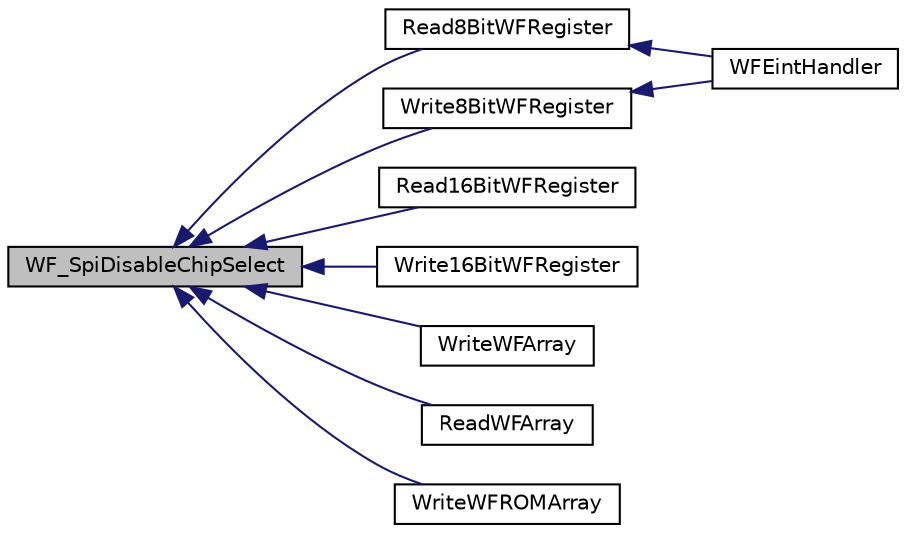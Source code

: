 digraph "WF_SpiDisableChipSelect"
{
  edge [fontname="Helvetica",fontsize="10",labelfontname="Helvetica",labelfontsize="10"];
  node [fontname="Helvetica",fontsize="10",shape=record];
  rankdir="LR";
  Node1 [label="WF_SpiDisableChipSelect",height=0.2,width=0.4,color="black", fillcolor="grey75", style="filled", fontcolor="black"];
  Node1 -> Node2 [dir="back",color="midnightblue",fontsize="10",style="solid"];
  Node2 [label="Read8BitWFRegister",height=0.2,width=0.4,color="black", fillcolor="white", style="filled",URL="$_w_f_driver_com_8c.html#a2950b0ad81e544cbd631ff0747d888ec"];
  Node2 -> Node3 [dir="back",color="midnightblue",fontsize="10",style="solid"];
  Node3 [label="WFEintHandler",height=0.2,width=0.4,color="black", fillcolor="white", style="filled",URL="$_w_f_driver_com_8c.html#a595ec5f432cb300205eda02e2664d586"];
  Node1 -> Node4 [dir="back",color="midnightblue",fontsize="10",style="solid"];
  Node4 [label="Write8BitWFRegister",height=0.2,width=0.4,color="black", fillcolor="white", style="filled",URL="$_w_f_driver_com_8c.html#a223ca877db70b65e6ca4ab27c78b13d5"];
  Node4 -> Node3 [dir="back",color="midnightblue",fontsize="10",style="solid"];
  Node1 -> Node5 [dir="back",color="midnightblue",fontsize="10",style="solid"];
  Node5 [label="Read16BitWFRegister",height=0.2,width=0.4,color="black", fillcolor="white", style="filled",URL="$_w_f_driver_com_8c.html#a0bf9eb8a56860f2fccbf68f53ca8eb46"];
  Node1 -> Node6 [dir="back",color="midnightblue",fontsize="10",style="solid"];
  Node6 [label="Write16BitWFRegister",height=0.2,width=0.4,color="black", fillcolor="white", style="filled",URL="$_w_f_driver_com_8c.html#a914c1bea2233e373d5f6180b0be32b03"];
  Node1 -> Node7 [dir="back",color="midnightblue",fontsize="10",style="solid"];
  Node7 [label="WriteWFArray",height=0.2,width=0.4,color="black", fillcolor="white", style="filled",URL="$_w_f_driver_com_8c.html#ac672392a40ad7e2f252b08b5f730f39c"];
  Node1 -> Node8 [dir="back",color="midnightblue",fontsize="10",style="solid"];
  Node8 [label="ReadWFArray",height=0.2,width=0.4,color="black", fillcolor="white", style="filled",URL="$_w_f_driver_com_8c.html#a953c0c8d5badc9f3d0f7bcbc960ec758"];
  Node1 -> Node9 [dir="back",color="midnightblue",fontsize="10",style="solid"];
  Node9 [label="WriteWFROMArray",height=0.2,width=0.4,color="black", fillcolor="white", style="filled",URL="$_w_f_driver_com_8c.html#a7537952e20b253009225706ac2723286"];
}
